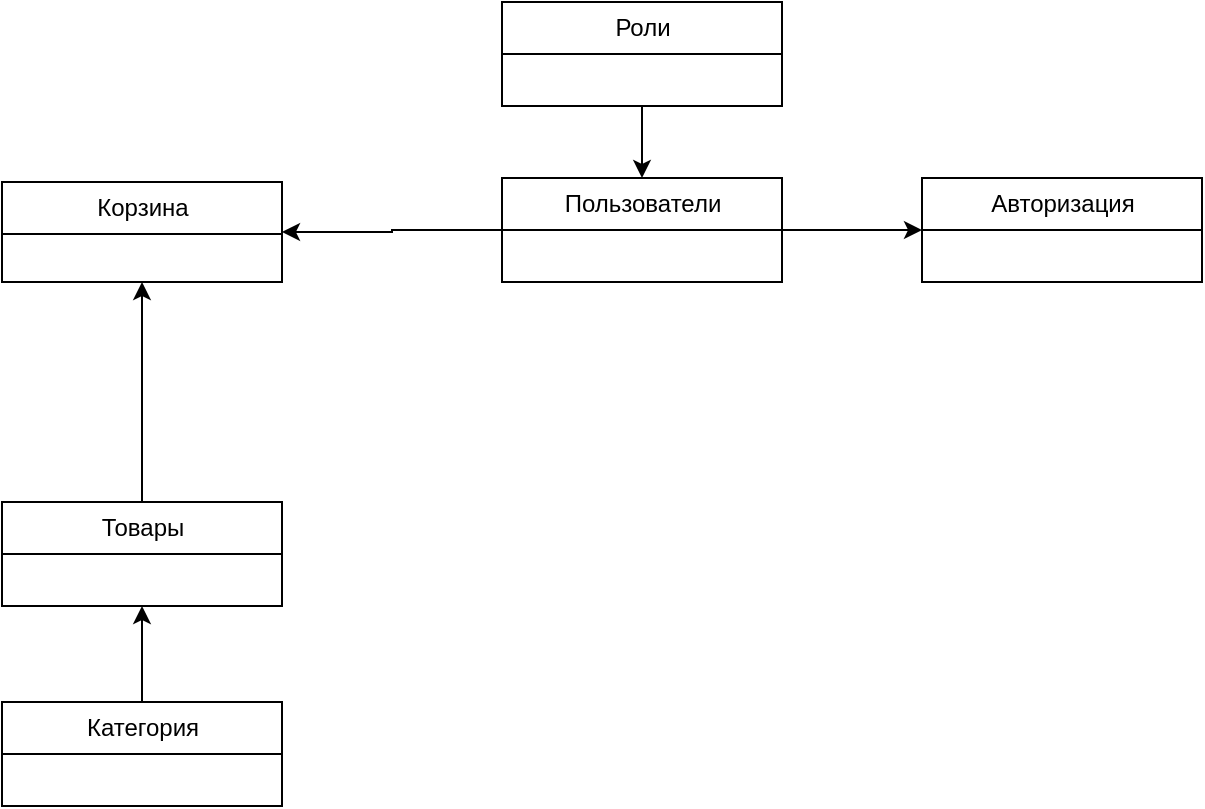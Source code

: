 <mxfile version="22.1.11" type="github">
  <diagram name="Страница — 1" id="l4CynedmgT5mSNE2ycqT">
    <mxGraphModel dx="2462" dy="943" grid="1" gridSize="10" guides="1" tooltips="1" connect="1" arrows="1" fold="1" page="1" pageScale="1" pageWidth="827" pageHeight="1169" math="0" shadow="0">
      <root>
        <mxCell id="0" />
        <mxCell id="1" parent="0" />
        <mxCell id="vt5EOtQezxyh5_LmL-ob-15" style="edgeStyle=orthogonalEdgeStyle;rounded=0;orthogonalLoop=1;jettySize=auto;html=1;entryX=0.5;entryY=0;entryDx=0;entryDy=0;" edge="1" parent="1" source="vt5EOtQezxyh5_LmL-ob-3" target="vt5EOtQezxyh5_LmL-ob-7">
          <mxGeometry relative="1" as="geometry" />
        </mxCell>
        <mxCell id="vt5EOtQezxyh5_LmL-ob-3" value="Роли" style="swimlane;fontStyle=0;childLayout=stackLayout;horizontal=1;startSize=26;fillColor=none;horizontalStack=0;resizeParent=1;resizeParentMax=0;resizeLast=0;collapsible=1;marginBottom=0;html=1;" vertex="1" parent="1">
          <mxGeometry x="380" y="40" width="140" height="52" as="geometry" />
        </mxCell>
        <mxCell id="vt5EOtQezxyh5_LmL-ob-14" style="edgeStyle=orthogonalEdgeStyle;rounded=0;orthogonalLoop=1;jettySize=auto;html=1;entryX=1;entryY=0.5;entryDx=0;entryDy=0;" edge="1" parent="1" source="vt5EOtQezxyh5_LmL-ob-7" target="vt5EOtQezxyh5_LmL-ob-10">
          <mxGeometry relative="1" as="geometry" />
        </mxCell>
        <mxCell id="vt5EOtQezxyh5_LmL-ob-19" style="edgeStyle=orthogonalEdgeStyle;rounded=0;orthogonalLoop=1;jettySize=auto;html=1;exitX=1;exitY=0.5;exitDx=0;exitDy=0;entryX=0;entryY=0.5;entryDx=0;entryDy=0;" edge="1" parent="1" source="vt5EOtQezxyh5_LmL-ob-7" target="vt5EOtQezxyh5_LmL-ob-18">
          <mxGeometry relative="1" as="geometry" />
        </mxCell>
        <mxCell id="vt5EOtQezxyh5_LmL-ob-7" value="Пользователи" style="swimlane;fontStyle=0;childLayout=stackLayout;horizontal=1;startSize=26;fillColor=none;horizontalStack=0;resizeParent=1;resizeParentMax=0;resizeLast=0;collapsible=1;marginBottom=0;html=1;" vertex="1" parent="1">
          <mxGeometry x="380" y="128" width="140" height="52" as="geometry" />
        </mxCell>
        <mxCell id="vt5EOtQezxyh5_LmL-ob-17" style="edgeStyle=orthogonalEdgeStyle;rounded=0;orthogonalLoop=1;jettySize=auto;html=1;entryX=0.5;entryY=1;entryDx=0;entryDy=0;" edge="1" parent="1" source="vt5EOtQezxyh5_LmL-ob-9" target="vt5EOtQezxyh5_LmL-ob-10">
          <mxGeometry relative="1" as="geometry" />
        </mxCell>
        <mxCell id="vt5EOtQezxyh5_LmL-ob-9" value="Товары" style="swimlane;fontStyle=0;childLayout=stackLayout;horizontal=1;startSize=26;fillColor=none;horizontalStack=0;resizeParent=1;resizeParentMax=0;resizeLast=0;collapsible=1;marginBottom=0;html=1;" vertex="1" parent="1">
          <mxGeometry x="130" y="290" width="140" height="52" as="geometry" />
        </mxCell>
        <mxCell id="vt5EOtQezxyh5_LmL-ob-10" value="Корзина" style="swimlane;fontStyle=0;childLayout=stackLayout;horizontal=1;startSize=26;fillColor=none;horizontalStack=0;resizeParent=1;resizeParentMax=0;resizeLast=0;collapsible=1;marginBottom=0;html=1;" vertex="1" parent="1">
          <mxGeometry x="130" y="130" width="140" height="50" as="geometry" />
        </mxCell>
        <mxCell id="vt5EOtQezxyh5_LmL-ob-18" value="Авторизация" style="swimlane;fontStyle=0;childLayout=stackLayout;horizontal=1;startSize=26;fillColor=none;horizontalStack=0;resizeParent=1;resizeParentMax=0;resizeLast=0;collapsible=1;marginBottom=0;html=1;" vertex="1" parent="1">
          <mxGeometry x="590" y="128" width="140" height="52" as="geometry" />
        </mxCell>
        <mxCell id="vt5EOtQezxyh5_LmL-ob-21" style="edgeStyle=orthogonalEdgeStyle;rounded=0;orthogonalLoop=1;jettySize=auto;html=1;entryX=0.5;entryY=1;entryDx=0;entryDy=0;" edge="1" parent="1" source="vt5EOtQezxyh5_LmL-ob-20" target="vt5EOtQezxyh5_LmL-ob-9">
          <mxGeometry relative="1" as="geometry" />
        </mxCell>
        <mxCell id="vt5EOtQezxyh5_LmL-ob-20" value="Категория" style="swimlane;fontStyle=0;childLayout=stackLayout;horizontal=1;startSize=26;fillColor=none;horizontalStack=0;resizeParent=1;resizeParentMax=0;resizeLast=0;collapsible=1;marginBottom=0;html=1;" vertex="1" parent="1">
          <mxGeometry x="130" y="390" width="140" height="52" as="geometry" />
        </mxCell>
      </root>
    </mxGraphModel>
  </diagram>
</mxfile>
